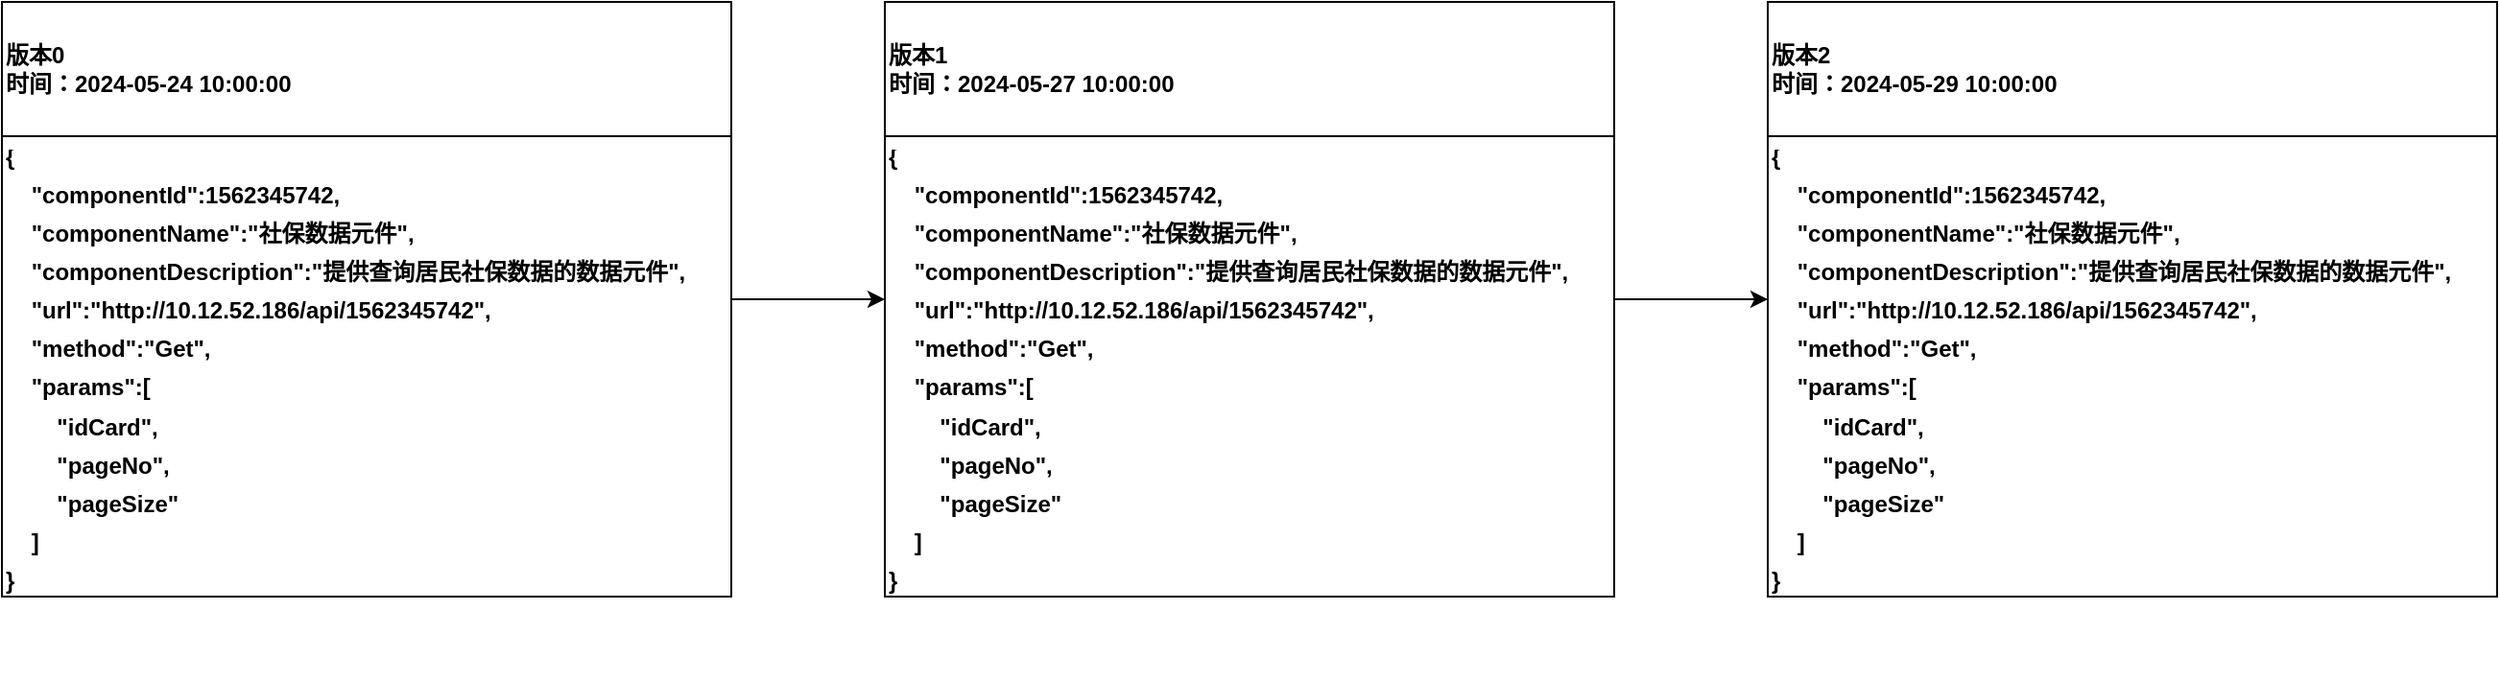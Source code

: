 <mxfile version="24.5.4" type="github">
  <diagram name="第 1 页" id="UrRhTKH0Ew3d4rTfO0Zv">
    <mxGraphModel dx="1434" dy="794" grid="1" gridSize="10" guides="1" tooltips="1" connect="1" arrows="1" fold="1" page="1" pageScale="1" pageWidth="827" pageHeight="1169" math="0" shadow="0">
      <root>
        <mxCell id="0" />
        <mxCell id="1" parent="0" />
        <mxCell id="69u7BRNuu5-xVzNnP7sC-32" value="" style="edgeStyle=orthogonalEdgeStyle;rounded=0;orthogonalLoop=1;jettySize=auto;html=1;" edge="1" parent="1" source="69u7BRNuu5-xVzNnP7sC-17" target="69u7BRNuu5-xVzNnP7sC-30">
          <mxGeometry relative="1" as="geometry" />
        </mxCell>
        <mxCell id="69u7BRNuu5-xVzNnP7sC-17" value="版本0&lt;div&gt;时间：2024-05-24 10:00:00&lt;/div&gt;" style="swimlane;whiteSpace=wrap;html=1;startSize=70;align=left;" vertex="1" parent="1">
          <mxGeometry x="20" y="420" width="380" height="310" as="geometry">
            <mxRectangle x="140" y="510" width="70" height="40" as="alternateBounds" />
          </mxGeometry>
        </mxCell>
        <mxCell id="69u7BRNuu5-xVzNnP7sC-16" value="&lt;h1 style=&quot;margin-top: 0px; line-height: 0%;&quot;&gt;&lt;font style=&quot;font-size: 12px;&quot;&gt;{&lt;/font&gt;&lt;/h1&gt;&lt;h1 style=&quot;margin-top: 0px; line-height: 0%;&quot;&gt;&lt;font style=&quot;font-size: 12px;&quot;&gt;&amp;nbsp; &amp;nbsp; &quot;componentId&quot;:1562345742,&lt;/font&gt;&lt;/h1&gt;&lt;h1 style=&quot;margin-top: 0px; line-height: 0%;&quot;&gt;&lt;font style=&quot;font-size: 12px;&quot;&gt;&amp;nbsp; &amp;nbsp; &quot;componentName&quot;:&quot;社保数据元件&quot;,&lt;/font&gt;&lt;/h1&gt;&lt;h1 style=&quot;margin-top: 0px; line-height: 0%;&quot;&gt;&lt;font style=&quot;font-size: 12px;&quot;&gt;&amp;nbsp; &amp;nbsp; &quot;componentDescription&quot;:&quot;提供查询居民社保数据的数据元件&quot;,&lt;/font&gt;&lt;/h1&gt;&lt;h1 style=&quot;margin-top: 0px; line-height: 0%;&quot;&gt;&lt;font style=&quot;font-size: 12px;&quot;&gt;&amp;nbsp; &amp;nbsp; &quot;url&quot;:&quot;http://10.12.52.186/api/1562345742&quot;,&lt;/font&gt;&lt;/h1&gt;&lt;h1 style=&quot;margin-top: 0px; line-height: 0%;&quot;&gt;&lt;font style=&quot;font-size: 12px;&quot;&gt;&amp;nbsp; &amp;nbsp; &quot;method&quot;:&quot;Get&quot;,&lt;/font&gt;&lt;/h1&gt;&lt;h1 style=&quot;margin-top: 0px; line-height: 0%;&quot;&gt;&lt;font style=&quot;font-size: 12px;&quot;&gt;&amp;nbsp; &amp;nbsp; &quot;params&quot;:[&lt;/font&gt;&lt;/h1&gt;&lt;h1 style=&quot;margin-top: 0px; line-height: 0%;&quot;&gt;&lt;font style=&quot;font-size: 12px;&quot;&gt;&amp;nbsp; &amp;nbsp; &amp;nbsp; &amp;nbsp; &quot;idCard&quot;,&lt;/font&gt;&lt;/h1&gt;&lt;h1 style=&quot;margin-top: 0px; line-height: 0%;&quot;&gt;&lt;font style=&quot;font-size: 12px;&quot;&gt;&amp;nbsp; &amp;nbsp; &amp;nbsp; &amp;nbsp; &quot;pageNo&quot;,&lt;/font&gt;&lt;/h1&gt;&lt;h1 style=&quot;margin-top: 0px; line-height: 0%;&quot;&gt;&lt;font style=&quot;font-size: 12px;&quot;&gt;&amp;nbsp; &amp;nbsp; &amp;nbsp; &amp;nbsp; &quot;pageSize&quot;&lt;/font&gt;&lt;/h1&gt;&lt;h1 style=&quot;margin-top: 0px; line-height: 0%;&quot;&gt;&lt;font style=&quot;font-size: 12px;&quot;&gt;&amp;nbsp; &amp;nbsp; ]&lt;/font&gt;&lt;/h1&gt;&lt;h1 style=&quot;margin-top: 0px; line-height: 0%;&quot;&gt;&lt;font style=&quot;font-size: 12px;&quot;&gt;}&lt;/font&gt;&lt;/h1&gt;" style="text;html=1;whiteSpace=wrap;overflow=hidden;rounded=0;" vertex="1" parent="69u7BRNuu5-xVzNnP7sC-17">
          <mxGeometry y="70" width="360" height="280" as="geometry" />
        </mxCell>
        <mxCell id="69u7BRNuu5-xVzNnP7sC-35" value="" style="edgeStyle=orthogonalEdgeStyle;rounded=0;orthogonalLoop=1;jettySize=auto;html=1;" edge="1" parent="1" source="69u7BRNuu5-xVzNnP7sC-30" target="69u7BRNuu5-xVzNnP7sC-33">
          <mxGeometry relative="1" as="geometry" />
        </mxCell>
        <mxCell id="69u7BRNuu5-xVzNnP7sC-30" value="版本1&lt;div&gt;时间：2024-05-27 10:00:00&lt;/div&gt;" style="swimlane;whiteSpace=wrap;html=1;startSize=70;align=left;" vertex="1" parent="1">
          <mxGeometry x="480" y="420" width="380" height="310" as="geometry">
            <mxRectangle x="140" y="510" width="70" height="40" as="alternateBounds" />
          </mxGeometry>
        </mxCell>
        <mxCell id="69u7BRNuu5-xVzNnP7sC-31" value="&lt;h1 style=&quot;margin-top: 0px; line-height: 0%;&quot;&gt;&lt;font style=&quot;font-size: 12px;&quot;&gt;{&lt;/font&gt;&lt;/h1&gt;&lt;h1 style=&quot;margin-top: 0px; line-height: 0%;&quot;&gt;&lt;font style=&quot;font-size: 12px;&quot;&gt;&amp;nbsp; &amp;nbsp; &quot;componentId&quot;:1562345742,&lt;/font&gt;&lt;/h1&gt;&lt;h1 style=&quot;margin-top: 0px; line-height: 0%;&quot;&gt;&lt;font style=&quot;font-size: 12px;&quot;&gt;&amp;nbsp; &amp;nbsp; &quot;componentName&quot;:&quot;社保数据元件&quot;,&lt;/font&gt;&lt;/h1&gt;&lt;h1 style=&quot;margin-top: 0px; line-height: 0%;&quot;&gt;&lt;font style=&quot;font-size: 12px;&quot;&gt;&amp;nbsp; &amp;nbsp; &quot;componentDescription&quot;:&quot;提供查询居民社保数据的数据元件&quot;,&lt;/font&gt;&lt;/h1&gt;&lt;h1 style=&quot;margin-top: 0px; line-height: 0%;&quot;&gt;&lt;font style=&quot;font-size: 12px;&quot;&gt;&amp;nbsp; &amp;nbsp; &quot;url&quot;:&quot;http://10.12.52.186/api/1562345742&quot;,&lt;/font&gt;&lt;/h1&gt;&lt;h1 style=&quot;margin-top: 0px; line-height: 0%;&quot;&gt;&lt;font style=&quot;font-size: 12px;&quot;&gt;&amp;nbsp; &amp;nbsp; &quot;method&quot;:&quot;Get&quot;,&lt;/font&gt;&lt;/h1&gt;&lt;h1 style=&quot;margin-top: 0px; line-height: 0%;&quot;&gt;&lt;font style=&quot;font-size: 12px;&quot;&gt;&amp;nbsp; &amp;nbsp; &quot;params&quot;:[&lt;/font&gt;&lt;/h1&gt;&lt;h1 style=&quot;margin-top: 0px; line-height: 0%;&quot;&gt;&lt;font style=&quot;font-size: 12px;&quot;&gt;&amp;nbsp; &amp;nbsp; &amp;nbsp; &amp;nbsp; &quot;idCard&quot;,&lt;/font&gt;&lt;/h1&gt;&lt;h1 style=&quot;margin-top: 0px; line-height: 0%;&quot;&gt;&lt;font style=&quot;font-size: 12px;&quot;&gt;&amp;nbsp; &amp;nbsp; &amp;nbsp; &amp;nbsp; &quot;pageNo&quot;,&lt;/font&gt;&lt;/h1&gt;&lt;h1 style=&quot;margin-top: 0px; line-height: 0%;&quot;&gt;&lt;font style=&quot;font-size: 12px;&quot;&gt;&amp;nbsp; &amp;nbsp; &amp;nbsp; &amp;nbsp; &quot;pageSize&quot;&lt;/font&gt;&lt;/h1&gt;&lt;h1 style=&quot;margin-top: 0px; line-height: 0%;&quot;&gt;&lt;font style=&quot;font-size: 12px;&quot;&gt;&amp;nbsp; &amp;nbsp; ]&lt;/font&gt;&lt;/h1&gt;&lt;h1 style=&quot;margin-top: 0px; line-height: 0%;&quot;&gt;&lt;font style=&quot;font-size: 12px;&quot;&gt;}&lt;/font&gt;&lt;/h1&gt;" style="text;html=1;whiteSpace=wrap;overflow=hidden;rounded=0;" vertex="1" parent="69u7BRNuu5-xVzNnP7sC-30">
          <mxGeometry y="70" width="360" height="280" as="geometry" />
        </mxCell>
        <mxCell id="69u7BRNuu5-xVzNnP7sC-33" value="版本2&lt;div&gt;时间：2024-05-29 10:00:00&lt;/div&gt;" style="swimlane;whiteSpace=wrap;html=1;startSize=70;align=left;" vertex="1" parent="1">
          <mxGeometry x="940" y="420" width="380" height="310" as="geometry">
            <mxRectangle x="140" y="510" width="70" height="40" as="alternateBounds" />
          </mxGeometry>
        </mxCell>
        <mxCell id="69u7BRNuu5-xVzNnP7sC-34" value="&lt;h1 style=&quot;margin-top: 0px; line-height: 0%;&quot;&gt;&lt;font style=&quot;font-size: 12px;&quot;&gt;{&lt;/font&gt;&lt;/h1&gt;&lt;h1 style=&quot;margin-top: 0px; line-height: 0%;&quot;&gt;&lt;font style=&quot;font-size: 12px;&quot;&gt;&amp;nbsp; &amp;nbsp; &quot;componentId&quot;:1562345742,&lt;/font&gt;&lt;/h1&gt;&lt;h1 style=&quot;margin-top: 0px; line-height: 0%;&quot;&gt;&lt;font style=&quot;font-size: 12px;&quot;&gt;&amp;nbsp; &amp;nbsp; &quot;componentName&quot;:&quot;社保数据元件&quot;,&lt;/font&gt;&lt;/h1&gt;&lt;h1 style=&quot;margin-top: 0px; line-height: 0%;&quot;&gt;&lt;font style=&quot;font-size: 12px;&quot;&gt;&amp;nbsp; &amp;nbsp; &quot;componentDescription&quot;:&quot;提供查询居民社保数据的数据元件&quot;,&lt;/font&gt;&lt;/h1&gt;&lt;h1 style=&quot;margin-top: 0px; line-height: 0%;&quot;&gt;&lt;font style=&quot;font-size: 12px;&quot;&gt;&amp;nbsp; &amp;nbsp; &quot;url&quot;:&quot;http://10.12.52.186/api/1562345742&quot;,&lt;/font&gt;&lt;/h1&gt;&lt;h1 style=&quot;margin-top: 0px; line-height: 0%;&quot;&gt;&lt;font style=&quot;font-size: 12px;&quot;&gt;&amp;nbsp; &amp;nbsp; &quot;method&quot;:&quot;Get&quot;,&lt;/font&gt;&lt;/h1&gt;&lt;h1 style=&quot;margin-top: 0px; line-height: 0%;&quot;&gt;&lt;font style=&quot;font-size: 12px;&quot;&gt;&amp;nbsp; &amp;nbsp; &quot;params&quot;:[&lt;/font&gt;&lt;/h1&gt;&lt;h1 style=&quot;margin-top: 0px; line-height: 0%;&quot;&gt;&lt;font style=&quot;font-size: 12px;&quot;&gt;&amp;nbsp; &amp;nbsp; &amp;nbsp; &amp;nbsp; &quot;idCard&quot;,&lt;/font&gt;&lt;/h1&gt;&lt;h1 style=&quot;margin-top: 0px; line-height: 0%;&quot;&gt;&lt;font style=&quot;font-size: 12px;&quot;&gt;&amp;nbsp; &amp;nbsp; &amp;nbsp; &amp;nbsp; &quot;pageNo&quot;,&lt;/font&gt;&lt;/h1&gt;&lt;h1 style=&quot;margin-top: 0px; line-height: 0%;&quot;&gt;&lt;font style=&quot;font-size: 12px;&quot;&gt;&amp;nbsp; &amp;nbsp; &amp;nbsp; &amp;nbsp; &quot;pageSize&quot;&lt;/font&gt;&lt;/h1&gt;&lt;h1 style=&quot;margin-top: 0px; line-height: 0%;&quot;&gt;&lt;font style=&quot;font-size: 12px;&quot;&gt;&amp;nbsp; &amp;nbsp; ]&lt;/font&gt;&lt;/h1&gt;&lt;h1 style=&quot;margin-top: 0px; line-height: 0%;&quot;&gt;&lt;font style=&quot;font-size: 12px;&quot;&gt;}&lt;/font&gt;&lt;/h1&gt;" style="text;html=1;whiteSpace=wrap;overflow=hidden;rounded=0;" vertex="1" parent="69u7BRNuu5-xVzNnP7sC-33">
          <mxGeometry y="70" width="360" height="280" as="geometry" />
        </mxCell>
      </root>
    </mxGraphModel>
  </diagram>
</mxfile>
